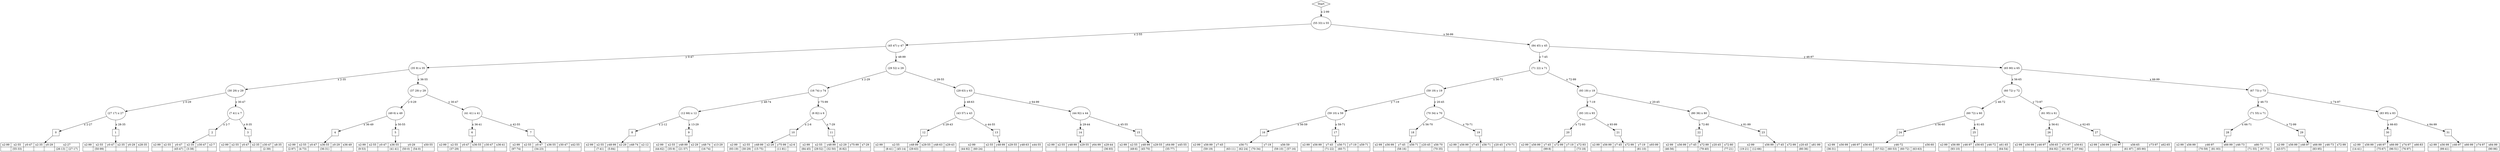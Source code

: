 digraph graphname{
ratio="fill";margin=0;
Node0 [shape=diamond label="Start"]
Node0 -> Node1 [label="x 2-99"]
Node1 [width=1 height=1 label ="(55 33) x 55"]
Node1 -> Node2 [label="x 2-55"]
Node2 [width=1 height=1 label ="(45 47) y 47"]
Node2 -> Node3 [label="y 0-47"]
Node3 [width=1 height=1 label ="(35 9) x 35"]
Node3 -> Node4 [label="x 2-35"]
Node4 [width=1 height=1 label ="(30 29) y 29"]
Node4 -> Node5 [label="y 0-29"]
Node5 [width=1 height=1 label ="(27 17) x 27"]
Node5 -> Node6 [label="x 2-27"]
Node6 [shape=rectangle width=0.5 height=0.5 label="0"]
struct37 [shape=record label=" {x2-99|{}}|{x2-55|{ (55-33)}}|{y0-47|{}}|{x2-35|{}}|{y0-29|{}}|{x2-27|{ (26-13)|(27-17)}}"]
Node6 -> struct37
Node5 -> Node7 [label="x 28-35"]
Node7 [shape=rectangle width=0.5 height=0.5 label="1"]
struct43 [shape=record label=" {x2-99|{}}|{x2-55|{ (50-99)}}|{y0-47|{}}|{x2-35|{}}|{y0-29|{}}|{x28-35|{}}"]
Node7 -> struct43
Node4 -> Node8 [label="y 30-47"]
Node8 [width=1 height=1 label ="(7 41) x 7"]
Node8 -> Node9 [label="x 2-7"]
Node9 [shape=rectangle width=0.5 height=0.5 label="2"]
struct55 [shape=record label=" {x2-99|{}}|{x2-55|{}}|{y0-47|{ (45-47)}}|{x2-35|{ (3-38)}}|{y30-47|{}}|{x2-7|{}}"]
Node9 -> struct55
Node8 -> Node10 [label="x 8-35"]
Node10 [shape=rectangle width=0.5 height=0.5 label="3"]
struct61 [shape=record label=" {x2-99|{}}|{x2-55|{}}|{y0-47|{}}|{x2-35|{}}|{y30-47|{ (2-39)}}|{x8-35|{}}"]
Node10 -> struct61
Node3 -> Node11 [label="x 36-55"]
Node11 [width=1 height=1 label ="(37 29) y 29"]
Node11 -> Node12 [label="y 0-29"]
Node12 [width=1 height=1 label ="(49 6) x 49"]
Node12 -> Node13 [label="x 36-49"]
Node13 [shape=rectangle width=0.5 height=0.5 label="4"]
struct79 [shape=record label=" {x2-99|{ (2-97)}}|{x2-55|{ (4-73)}}|{y0-47|{}}|{x36-55|{ (36-31)}}|{y0-29|{}}|{x36-49|{}}"]
Node13 -> struct79
Node12 -> Node14 [label="x 50-55"]
Node14 [shape=rectangle width=0.5 height=0.5 label="5"]
struct85 [shape=record label=" {x2-99|{ (9-53)}}|{x2-55|{}}|{y0-47|{}}|{x36-55|{ (41-41)}}|{y0-29|{ (50-0)|(54-0)}}|{x50-55|{}}"]
Node14 -> struct85
Node11 -> Node15 [label="y 30-47"]
Node15 [width=1 height=1 label ="(41 41) x 41"]
Node15 -> Node16 [label="x 36-41"]
Node16 [shape=rectangle width=0.5 height=0.5 label="6"]
struct97 [shape=record label=" {x2-99|{}}|{x2-55|{ (37-29)}}|{y0-47|{}}|{x36-55|{}}|{y30-47|{}}|{x36-41|{}}"]
Node16 -> struct97
Node15 -> Node17 [label="x 42-55"]
Node17 [shape=rectangle width=0.5 height=0.5 label="7"]
struct103 [shape=record label=" {x2-99|{ (97-74)}}|{x2-55|{}}|{y0-47|{ (34-23)}}|{x36-55|{}}|{y30-47|{}}|{x42-55|{}}"]
Node17 -> struct103
Node2 -> Node18 [label="y 48-99"]
Node18 [width=1 height=1 label ="(29 52) x 29"]
Node18 -> Node19 [label="x 2-29"]
Node19 [width=1 height=1 label ="(16 74) y 74"]
Node19 -> Node20 [label="y 48-74"]
Node20 [width=1 height=1 label ="(12 66) x 12"]
Node20 -> Node21 [label="x 2-12"]
Node21 [shape=rectangle width=0.5 height=0.5 label="8"]
struct127 [shape=record label=" {x2-99|{}}|{x2-55|{ (7-41)}}|{y48-99|{ (5-84)}}|{x2-29|{}}|{y48-74|{}}|{x2-12|{}}"]
Node21 -> struct127
Node20 -> Node22 [label="x 13-29"]
Node22 [shape=rectangle width=0.5 height=0.5 label="9"]
struct133 [shape=record label=" {x2-99|{ (44-62)}}|{x2-55|{ (35-9)}}|{y48-99|{ (21-57)}}|{x2-29|{}}|{y48-74|{ (16-74)}}|{x13-29|{}}"]
Node22 -> struct133
Node19 -> Node23 [label="y 75-99"]
Node23 [width=1 height=1 label ="(6 82) x 6"]
Node23 -> Node24 [label="x 2-6"]
Node24 [shape=rectangle width=0.5 height=0.5 label="10"]
struct145 [shape=record label=" {x2-99|{ (93-19)}}|{x2-55|{ (30-29)}}|{y48-99|{ (15-75)}}|{x2-29|{}}|{y75-99|{ (11-81)}}|{x2-6|{}}"]
Node24 -> struct145
Node23 -> Node25 [label="x 7-29"]
Node25 [shape=rectangle width=0.5 height=0.5 label="11"]
struct151 [shape=record label=" {x2-99|{ (84-45)}}|{x2-55|{ (29-52)}}|{y48-99|{ (32-50)}}|{x2-29|{ (6-82)}}|{y75-99|{}}|{x7-29|{}}"]
Node25 -> struct151
Node18 -> Node26 [label="x 29-55"]
Node26 [width=1 height=1 label ="(29 63) y 63"]
Node26 -> Node27 [label="y 48-63"]
Node27 [width=1 height=1 label ="(43 57) x 43"]
Node27 -> Node28 [label="x 29-43"]
Node28 [shape=rectangle width=0.5 height=0.5 label="12"]
struct169 [shape=record label=" {x2-99|{}}|{x2-55|{ (8-41)|(45-14)}}|{y48-99|{ (29-63)}}|{x29-55|{}}|{y48-63|{}}|{x29-43|{}}"]
Node28 -> struct169
Node27 -> Node29 [label="x 44-55"]
Node29 [shape=rectangle width=0.5 height=0.5 label="13"]
struct175 [shape=record label=" {x2-99|{ (44-92)|(60-24)}}|{x2-55|{}}|{y48-99|{}}|{x29-55|{}}|{y48-63|{}}|{x44-55|{}}"]
Node29 -> struct175
Node26 -> Node30 [label="y 64-99"]
Node30 [width=1 height=1 label ="(44 92) x 44"]
Node30 -> Node31 [label="x 29-44"]
Node31 [shape=rectangle width=0.5 height=0.5 label="14"]
struct187 [shape=record label=" {x2-99|{}}|{x2-55|{}}|{y48-99|{}}|{x29-55|{}}|{y64-99|{}}|{x29-44|{ (36-93)}}"]
Node31 -> struct187
Node30 -> Node32 [label="x 45-55"]
Node32 [shape=rectangle width=0.5 height=0.5 label="15"]
struct193 [shape=record label=" {x2-99|{}}|{x2-55|{ (49-6)}}|{y48-99|{ (45-70)}}|{x29-55|{}}|{y64-99|{ (35-77)}}|{x45-55|{}}"]
Node32 -> struct193
Node1 -> Node33 [label="x 56-99"]
Node33 [width=1 height=1 label ="(84 45) y 45"]
Node33 -> Node34 [label="y 7-45"]
Node34 [width=1 height=1 label ="(71 22) x 71"]
Node34 -> Node35 [label="x 56-71"]
Node35 [width=1 height=1 label ="(59 19) y 19"]
Node35 -> Node36 [label="y 7-19"]
Node36 [width=1 height=1 label ="(59 10) x 59"]
Node36 -> Node37 [label="x 56-59"]
Node37 [shape=rectangle width=0.5 height=0.5 label="16"]
struct223 [shape=record label=" {x2-99|{}}|{x56-99|{ (59-19)}}|{y7-45|{}}|{x56-71|{ (63-11)|(62-24)|(70-34)}}|{y7-19|{}}|{x56-59|{ (59-10)|(57-16)}}"]
Node37 -> struct223
Node36 -> Node38 [label="x 59-71"]
Node38 [shape=rectangle width=0.5 height=0.5 label="17"]
struct229 [shape=record label=" {x2-99|{}}|{x56-99|{}}|{y7-45|{ (71-22)}}|{x56-71|{ (60-7)}}|{y7-19|{}}|{x59-71|{}}"]
Node38 -> struct229
Node35 -> Node39 [label="y 20-45"]
Node39 [width=1 height=1 label ="(70 34) x 70"]
Node39 -> Node40 [label="x 56-70"]
Node40 [shape=rectangle width=0.5 height=0.5 label="18"]
struct241 [shape=record label=" {x2-99|{}}|{x56-99|{}}|{y7-45|{ (58-16)}}|{x56-71|{}}|{y20-45|{}}|{x56-70|{ (70-35)}}"]
Node40 -> struct241
Node39 -> Node41 [label="x 70-71"]
Node41 [shape=rectangle width=0.5 height=0.5 label="19"]
struct247 [shape=record label=" {x2-99|{}}|{x56-99|{}}|{y7-45|{}}|{x56-71|{}}|{y20-45|{}}|{x70-71|{}}"]
Node41 -> struct247
Node34 -> Node42 [label="x 72-99"]
Node42 [width=1 height=1 label ="(93 19) y 19"]
Node42 -> Node43 [label="y 7-19"]
Node43 [width=1 height=1 label ="(93 10) x 93"]
Node43 -> Node44 [label="x 72-93"]
Node44 [shape=rectangle width=0.5 height=0.5 label="20"]
struct265 [shape=record label=" {x2-99|{}}|{x56-99|{}}|{y7-45|{ (99-8)}}|{x72-99|{}}|{y7-19|{}}|{x72-93|{ (73-18)}}"]
Node44 -> struct265
Node43 -> Node45 [label="x 93-99"]
Node45 [shape=rectangle width=0.5 height=0.5 label="21"]
struct271 [shape=record label=" {x2-99|{}}|{x56-99|{}}|{y7-45|{}}|{x72-99|{}}|{y7-19|{ (81-10)}}|{x93-99|{}}"]
Node45 -> struct271
Node42 -> Node46 [label="y 20-45"]
Node46 [width=1 height=1 label ="(80 36) x 80"]
Node46 -> Node47 [label="x 72-80"]
Node47 [shape=rectangle width=0.5 height=0.5 label="22"]
struct283 [shape=record label=" {x2-99|{ (46-56)}}|{x56-99|{}}|{y7-45|{}}|{x72-99|{ (79-40)}}|{y20-45|{}}|{x72-80|{ (77-21)}}"]
Node47 -> struct283
Node46 -> Node48 [label="x 81-99"]
Node48 [shape=rectangle width=0.5 height=0.5 label="23"]
struct289 [shape=record label=" {x2-99|{ (19-21)|(12-66)}}|{x56-99|{}}|{y7-45|{}}|{x72-99|{}}|{y20-45|{ (80-36)}}|{x81-99|{}}"]
Node48 -> struct289
Node33 -> Node49 [label="y 46-97"]
Node49 [width=1 height=1 label ="(65 90) x 65"]
Node49 -> Node50 [label="x 56-65"]
Node50 [width=1 height=1 label ="(60 72) y 72"]
Node50 -> Node51 [label="y 46-72"]
Node51 [width=1 height=1 label ="(60 72) x 60"]
Node51 -> Node52 [label="x 56-60"]
Node52 [shape=rectangle width=0.5 height=0.5 label="24"]
struct313 [shape=record label=" {x2-99|{ (36-31)}}|{x56-99|{}}|{y46-97|{}}|{x56-65|{}}|{y46-72|{ (57-52)|(60-53)|(60-72)|(63-63)}}|{x56-60|{}}"]
Node52 -> struct313
Node51 -> Node53 [label="x 61-65"]
Node53 [shape=rectangle width=0.5 height=0.5 label="25"]
struct319 [shape=record label=" {x2-99|{}}|{x56-99|{ (93-10)}}|{y46-97|{}}|{x56-65|{}}|{y46-72|{}}|{x61-65|{ (64-54)}}"]
Node53 -> struct319
Node50 -> Node54 [label="y 73-97"]
Node54 [width=1 height=1 label ="(61 95) x 61"]
Node54 -> Node55 [label="x 56-61"]
Node55 [shape=rectangle width=0.5 height=0.5 label="26"]
struct331 [shape=record label=" {x2-99|{}}|{x56-99|{}}|{y46-97|{}}|{x56-65|{ (64-92)}}|{y73-97|{ (61-95)}}|{x56-61|{ (57-94)}}"]
Node55 -> struct331
Node54 -> Node56 [label="x 62-65"]
Node56 [shape=rectangle width=0.5 height=0.5 label="27"]
struct337 [shape=record label=" {x2-99|{}}|{x56-99|{}}|{y46-97|{}}|{x56-65|{ (61-87)|(65-90)}}|{y73-97|{}}|{x62-65|{}}"]
Node56 -> struct337
Node49 -> Node57 [label="x 66-99"]
Node57 [width=1 height=1 label ="(67 73) y 73"]
Node57 -> Node58 [label="y 46-73"]
Node58 [width=1 height=1 label ="(71 55) x 71"]
Node58 -> Node59 [label="x 66-71"]
Node59 [shape=rectangle width=0.5 height=0.5 label="28"]
struct355 [shape=record label=" {x2-99|{}}|{x56-99|{}}|{y46-97|{ (70-59)|(81-93)}}|{x66-99|{}}|{y46-73|{}}|{x66-71|{ (71-55)|(67-73)}}"]
Node59 -> struct355
Node58 -> Node60 [label="x 72-99"]
Node60 [shape=rectangle width=0.5 height=0.5 label="29"]
struct361 [shape=record label=" {x2-99|{ (43-57)}}|{x56-99|{}}|{y46-97|{}}|{x66-99|{ (83-95)}}|{y46-73|{}}|{x72-99|{}}"]
Node60 -> struct361
Node57 -> Node61 [label="y 74-97"]
Node61 [width=1 height=1 label ="(83 95) x 83"]
Node61 -> Node62 [label="x 66-83"]
Node62 [shape=rectangle width=0.5 height=0.5 label="30"]
struct373 [shape=record label=" {x2-99|{ (14-41)}}|{x56-99|{}}|{y46-97|{ (75-67)}}|{x66-99|{ (96-51)}}|{y74-97|{ (76-97)}}|{x66-83|{}}"]
Node62 -> struct373
Node61 -> Node63 [label="x 84-99"]
Node63 [shape=rectangle width=0.5 height=0.5 label="31"]
struct379 [shape=record label=" {x2-99|{}}|{x56-99|{ (99-41)}}|{y46-97|{}}|{x66-99|{}}|{y74-97|{}}|{x84-99|{ (90-96)}}"]
Node63 -> struct379
}

